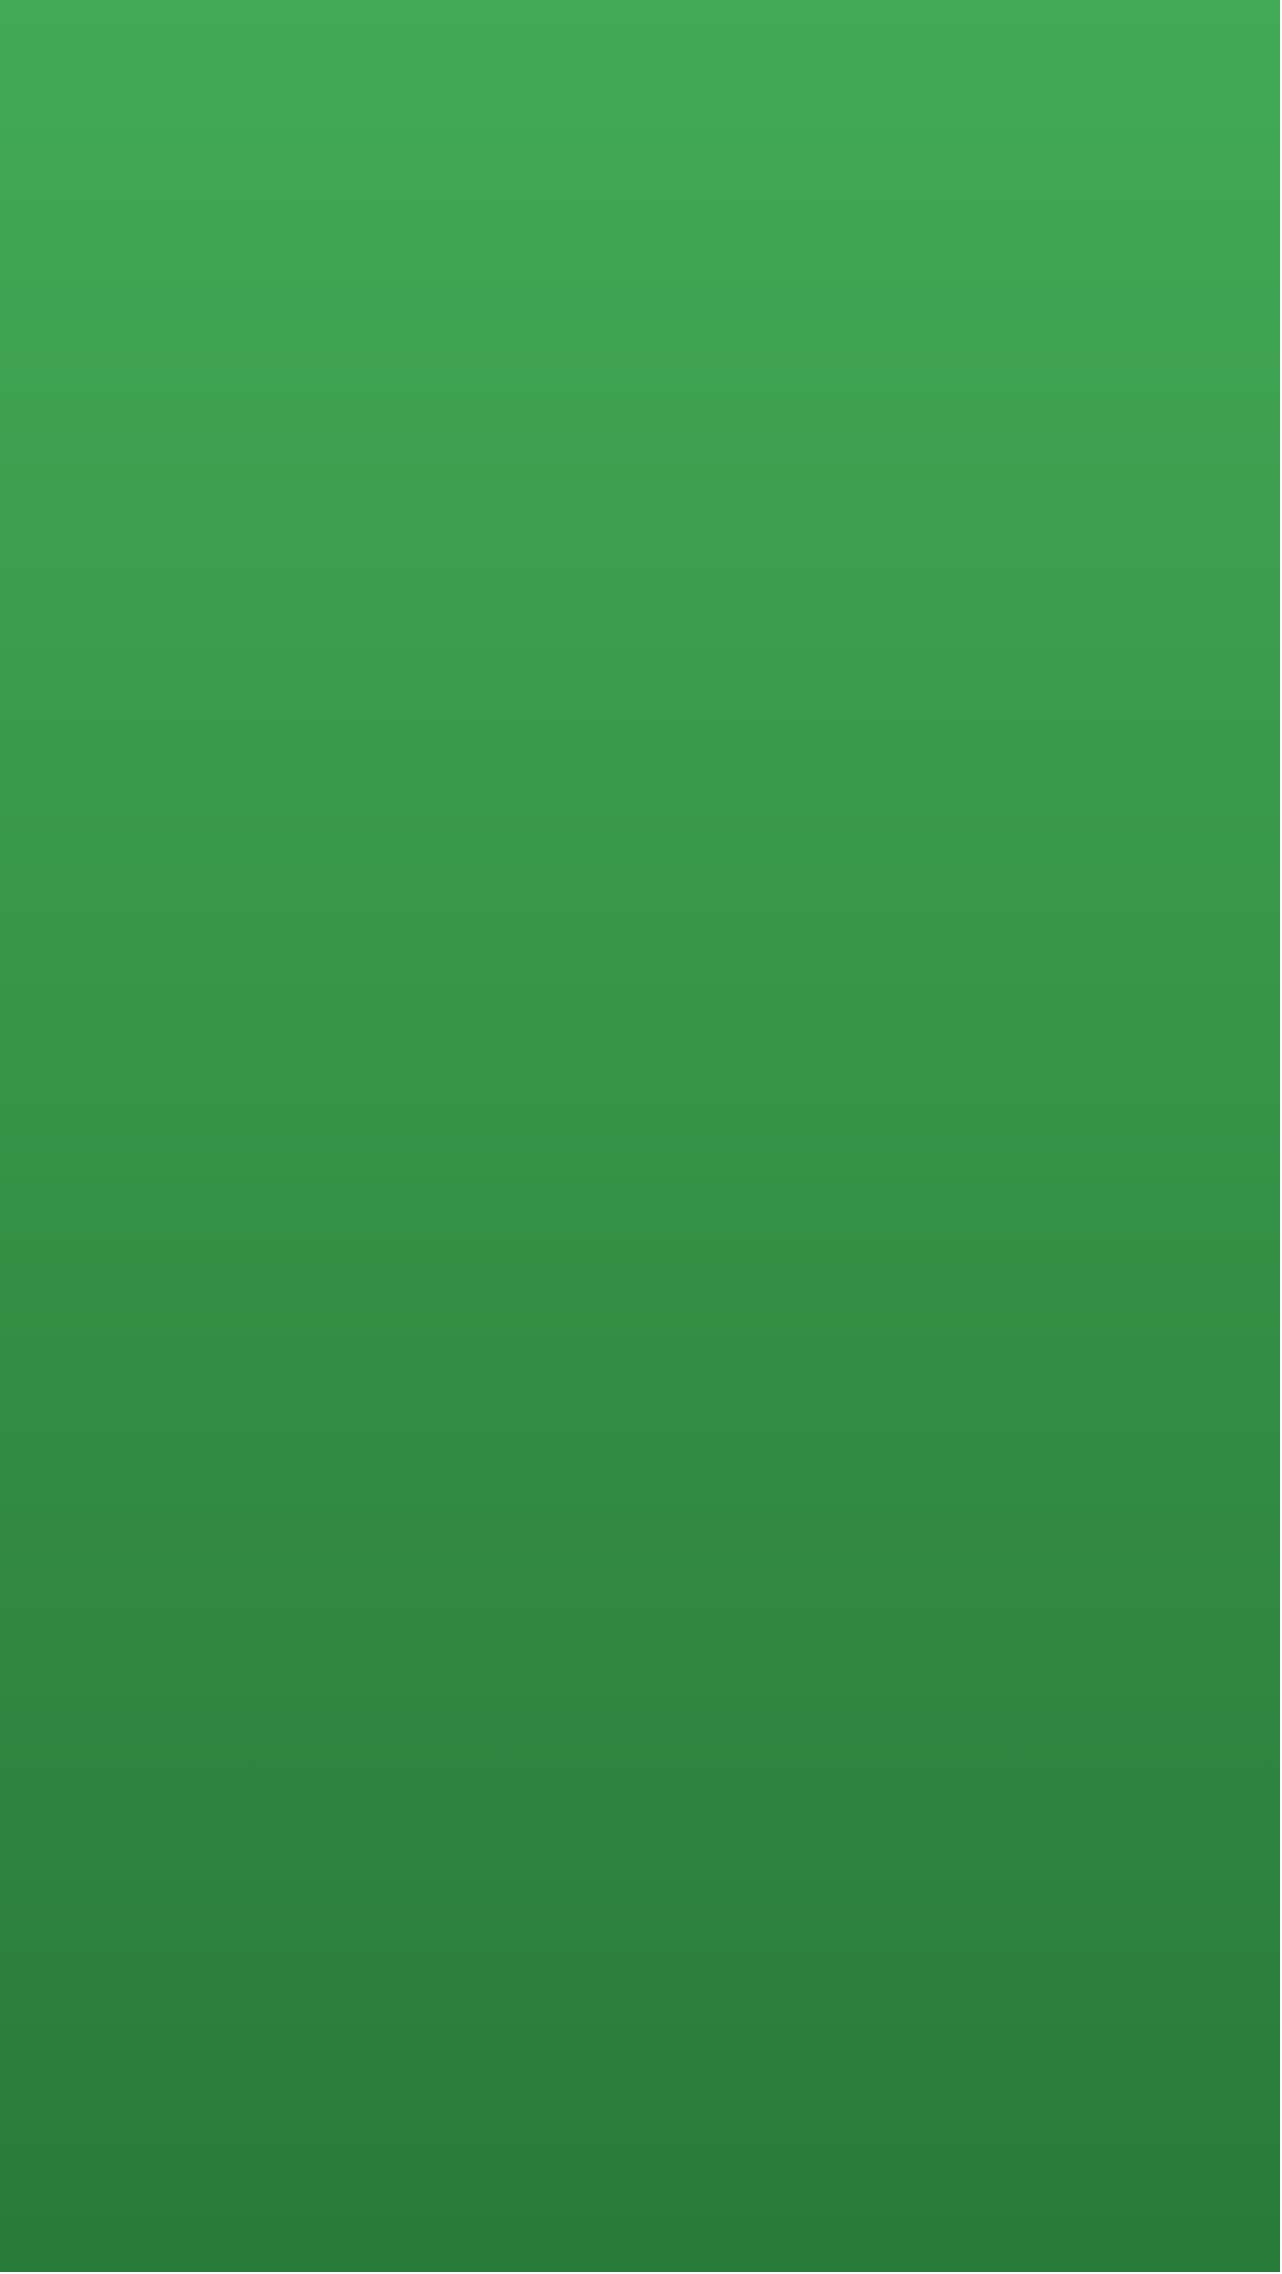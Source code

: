 <mxfile version="13.9.9" type="device"><diagram id="m0watc32arK9J2Si7t34" name="Pagina-1"><mxGraphModel dx="8200" dy="4947" grid="1" gridSize="10" guides="1" tooltips="1" connect="1" arrows="1" fold="1" page="1" pageScale="1" pageWidth="827" pageHeight="1169" math="0" shadow="0"><root><mxCell id="0"/><mxCell id="1" parent="0"/><mxCell id="rENZFkVTWktjEeIEL7Wi-1" value="" style="rounded=0;whiteSpace=wrap;html=1;strokeColor=none;gradientColor=#297A38;fillColor=#42AA56;gradientDirection=south;" vertex="1" parent="1"><mxGeometry x="-733" y="16" width="640" height="1136" as="geometry"/></mxCell></root></mxGraphModel></diagram></mxfile>